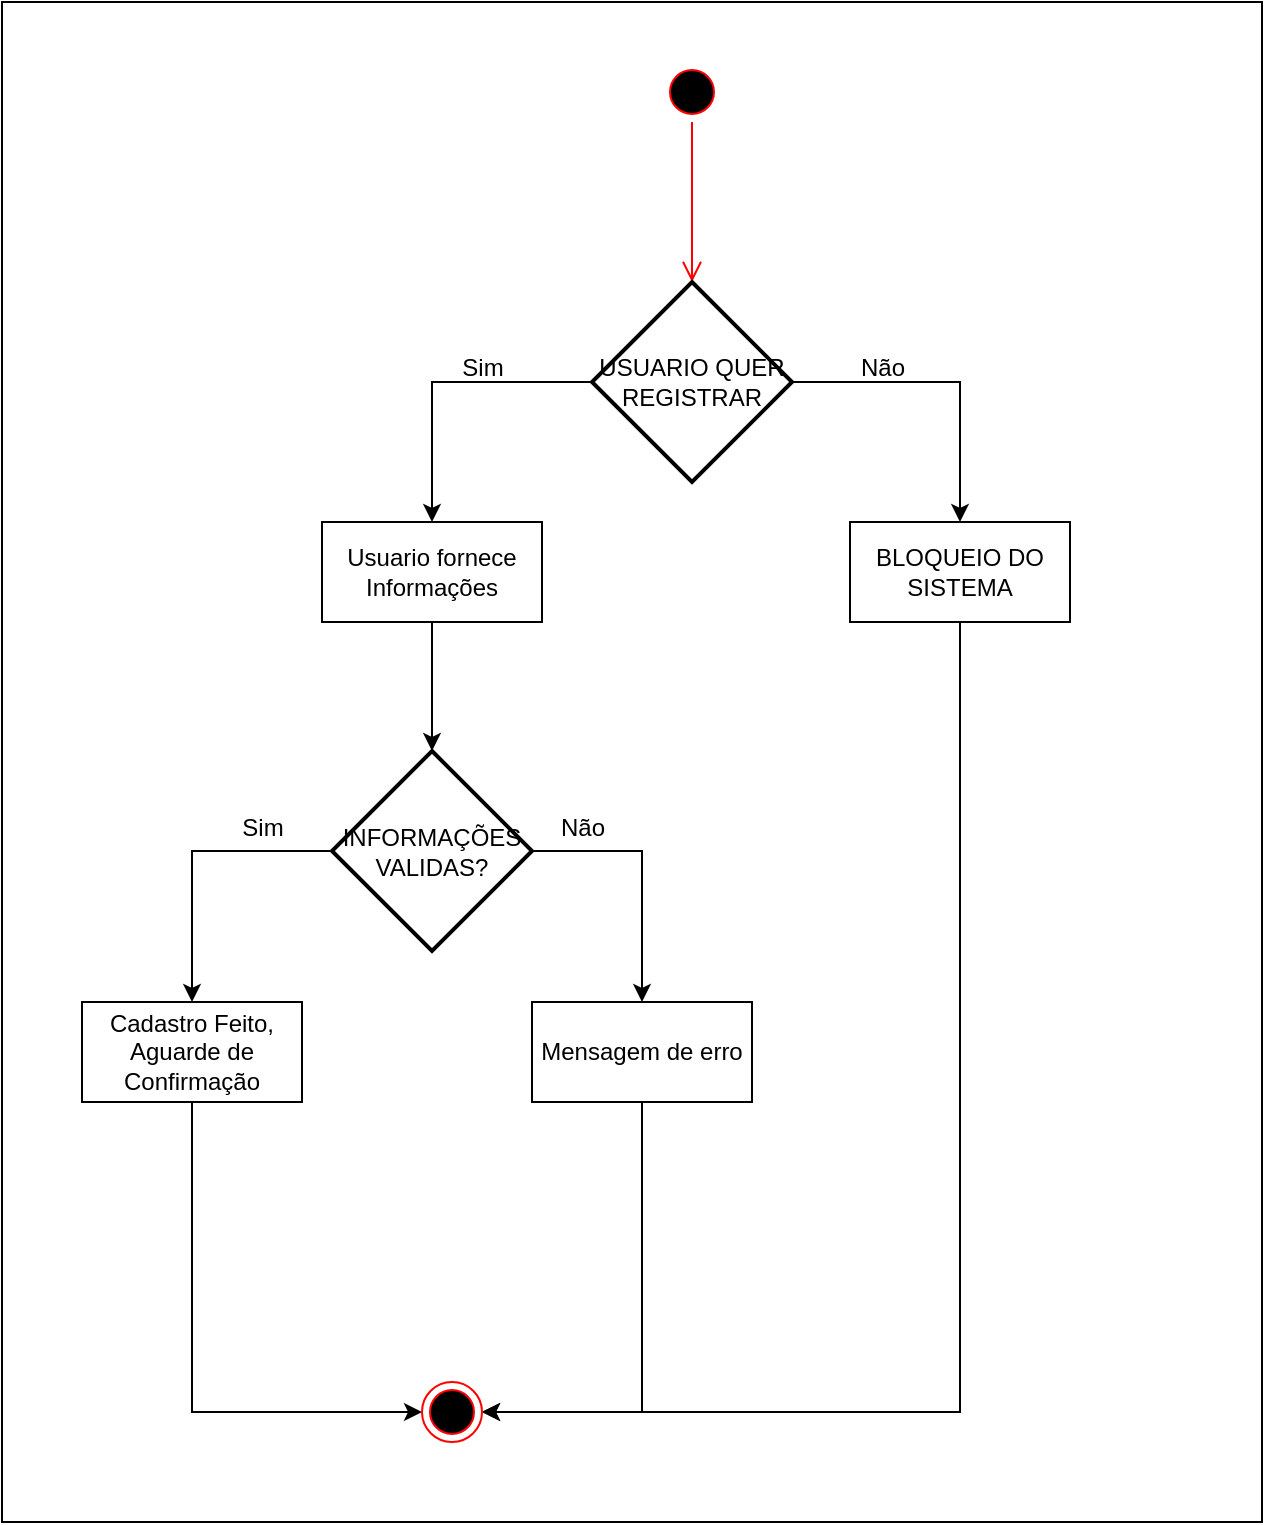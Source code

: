 <mxfile version="24.7.7">
  <diagram name="Página-1" id="_eFtoGg1Sw4uJ81yzZ4d">
    <mxGraphModel dx="1900" dy="608" grid="1" gridSize="10" guides="1" tooltips="1" connect="1" arrows="1" fold="1" page="1" pageScale="1" pageWidth="827" pageHeight="1169" math="0" shadow="0">
      <root>
        <mxCell id="0" />
        <mxCell id="1" parent="0" />
        <mxCell id="PDH9jdPEW_UjpKn51FQ6-25" value="&lt;div&gt;&lt;br&gt;&lt;/div&gt;&lt;div&gt;&lt;br&gt;&lt;/div&gt;" style="html=1;whiteSpace=wrap;" parent="1" vertex="1">
          <mxGeometry x="-120" y="160" width="630" height="760" as="geometry" />
        </mxCell>
        <mxCell id="PDH9jdPEW_UjpKn51FQ6-1" value="" style="ellipse;html=1;shape=startState;fillColor=#000000;strokeColor=#ff0000;" parent="1" vertex="1">
          <mxGeometry x="210" y="190" width="30" height="30" as="geometry" />
        </mxCell>
        <mxCell id="PDH9jdPEW_UjpKn51FQ6-2" value="" style="edgeStyle=orthogonalEdgeStyle;html=1;verticalAlign=bottom;endArrow=open;endSize=8;strokeColor=#ff0000;rounded=0;" parent="1" source="PDH9jdPEW_UjpKn51FQ6-1" edge="1">
          <mxGeometry relative="1" as="geometry">
            <mxPoint x="225" y="300" as="targetPoint" />
          </mxGeometry>
        </mxCell>
        <mxCell id="PDH9jdPEW_UjpKn51FQ6-7" style="edgeStyle=orthogonalEdgeStyle;rounded=0;orthogonalLoop=1;jettySize=auto;html=1;exitX=1;exitY=0.5;exitDx=0;exitDy=0;exitPerimeter=0;entryX=0.5;entryY=0;entryDx=0;entryDy=0;" parent="1" source="PDH9jdPEW_UjpKn51FQ6-4" target="PDH9jdPEW_UjpKn51FQ6-6" edge="1">
          <mxGeometry relative="1" as="geometry" />
        </mxCell>
        <mxCell id="PDH9jdPEW_UjpKn51FQ6-8" style="edgeStyle=orthogonalEdgeStyle;rounded=0;orthogonalLoop=1;jettySize=auto;html=1;exitX=0;exitY=0.5;exitDx=0;exitDy=0;exitPerimeter=0;entryX=0.5;entryY=0;entryDx=0;entryDy=0;" parent="1" source="PDH9jdPEW_UjpKn51FQ6-4" target="PDH9jdPEW_UjpKn51FQ6-5" edge="1">
          <mxGeometry relative="1" as="geometry" />
        </mxCell>
        <mxCell id="PDH9jdPEW_UjpKn51FQ6-4" value="USUARIO QUER REGISTRAR" style="strokeWidth=2;html=1;shape=mxgraph.flowchart.decision;whiteSpace=wrap;" parent="1" vertex="1">
          <mxGeometry x="175" y="300" width="100" height="100" as="geometry" />
        </mxCell>
        <mxCell id="PDH9jdPEW_UjpKn51FQ6-5" value="&lt;div&gt;Usuario fornece Informações&lt;/div&gt;" style="html=1;whiteSpace=wrap;" parent="1" vertex="1">
          <mxGeometry x="40" y="420" width="110" height="50" as="geometry" />
        </mxCell>
        <mxCell id="PDH9jdPEW_UjpKn51FQ6-24" style="edgeStyle=orthogonalEdgeStyle;rounded=0;orthogonalLoop=1;jettySize=auto;html=1;exitX=0.5;exitY=1;exitDx=0;exitDy=0;entryX=1;entryY=0.5;entryDx=0;entryDy=0;" parent="1" source="PDH9jdPEW_UjpKn51FQ6-6" target="PDH9jdPEW_UjpKn51FQ6-19" edge="1">
          <mxGeometry relative="1" as="geometry" />
        </mxCell>
        <mxCell id="PDH9jdPEW_UjpKn51FQ6-6" value="BLOQUEIO DO SISTEMA" style="html=1;whiteSpace=wrap;" parent="1" vertex="1">
          <mxGeometry x="304" y="420" width="110" height="50" as="geometry" />
        </mxCell>
        <mxCell id="PDH9jdPEW_UjpKn51FQ6-9" value="Sim" style="text;html=1;align=center;verticalAlign=middle;resizable=0;points=[];autosize=1;strokeColor=none;fillColor=none;" parent="1" vertex="1">
          <mxGeometry x="95" y="328" width="50" height="30" as="geometry" />
        </mxCell>
        <mxCell id="PDH9jdPEW_UjpKn51FQ6-10" value="Não" style="text;html=1;align=center;verticalAlign=middle;resizable=0;points=[];autosize=1;strokeColor=none;fillColor=none;" parent="1" vertex="1">
          <mxGeometry x="295" y="328" width="50" height="30" as="geometry" />
        </mxCell>
        <mxCell id="PDH9jdPEW_UjpKn51FQ6-15" style="edgeStyle=orthogonalEdgeStyle;rounded=0;orthogonalLoop=1;jettySize=auto;html=1;exitX=1;exitY=0.5;exitDx=0;exitDy=0;exitPerimeter=0;entryX=0.5;entryY=0;entryDx=0;entryDy=0;" parent="1" source="PDH9jdPEW_UjpKn51FQ6-11" target="PDH9jdPEW_UjpKn51FQ6-14" edge="1">
          <mxGeometry relative="1" as="geometry" />
        </mxCell>
        <mxCell id="PDH9jdPEW_UjpKn51FQ6-16" style="edgeStyle=orthogonalEdgeStyle;rounded=0;orthogonalLoop=1;jettySize=auto;html=1;exitX=0;exitY=0.5;exitDx=0;exitDy=0;exitPerimeter=0;entryX=0.5;entryY=0;entryDx=0;entryDy=0;" parent="1" source="PDH9jdPEW_UjpKn51FQ6-11" target="PDH9jdPEW_UjpKn51FQ6-13" edge="1">
          <mxGeometry relative="1" as="geometry" />
        </mxCell>
        <mxCell id="PDH9jdPEW_UjpKn51FQ6-11" value="INFORMAÇÕES VALIDAS?" style="strokeWidth=2;html=1;shape=mxgraph.flowchart.decision;whiteSpace=wrap;" parent="1" vertex="1">
          <mxGeometry x="45" y="534.5" width="100" height="100" as="geometry" />
        </mxCell>
        <mxCell id="PDH9jdPEW_UjpKn51FQ6-12" style="edgeStyle=orthogonalEdgeStyle;rounded=0;orthogonalLoop=1;jettySize=auto;html=1;exitX=0.5;exitY=1;exitDx=0;exitDy=0;entryX=0.5;entryY=0;entryDx=0;entryDy=0;entryPerimeter=0;" parent="1" source="PDH9jdPEW_UjpKn51FQ6-5" target="PDH9jdPEW_UjpKn51FQ6-11" edge="1">
          <mxGeometry relative="1" as="geometry" />
        </mxCell>
        <mxCell id="PDH9jdPEW_UjpKn51FQ6-22" style="edgeStyle=orthogonalEdgeStyle;rounded=0;orthogonalLoop=1;jettySize=auto;html=1;exitX=0.5;exitY=1;exitDx=0;exitDy=0;entryX=0;entryY=0.5;entryDx=0;entryDy=0;" parent="1" source="PDH9jdPEW_UjpKn51FQ6-13" target="PDH9jdPEW_UjpKn51FQ6-19" edge="1">
          <mxGeometry relative="1" as="geometry" />
        </mxCell>
        <mxCell id="PDH9jdPEW_UjpKn51FQ6-13" value="Cadastro Feito, Aguarde de Confirmação" style="html=1;whiteSpace=wrap;" parent="1" vertex="1">
          <mxGeometry x="-80" y="660" width="110" height="50" as="geometry" />
        </mxCell>
        <mxCell id="PDH9jdPEW_UjpKn51FQ6-23" style="edgeStyle=orthogonalEdgeStyle;rounded=0;orthogonalLoop=1;jettySize=auto;html=1;exitX=0.5;exitY=1;exitDx=0;exitDy=0;entryX=1;entryY=0.5;entryDx=0;entryDy=0;" parent="1" source="PDH9jdPEW_UjpKn51FQ6-14" target="PDH9jdPEW_UjpKn51FQ6-19" edge="1">
          <mxGeometry relative="1" as="geometry" />
        </mxCell>
        <mxCell id="PDH9jdPEW_UjpKn51FQ6-14" value="Mensagem de erro" style="html=1;whiteSpace=wrap;" parent="1" vertex="1">
          <mxGeometry x="145" y="660" width="110" height="50" as="geometry" />
        </mxCell>
        <mxCell id="PDH9jdPEW_UjpKn51FQ6-17" value="Sim" style="text;html=1;align=center;verticalAlign=middle;resizable=0;points=[];autosize=1;strokeColor=none;fillColor=none;" parent="1" vertex="1">
          <mxGeometry x="-15" y="558" width="50" height="30" as="geometry" />
        </mxCell>
        <mxCell id="PDH9jdPEW_UjpKn51FQ6-18" value="Não" style="text;html=1;align=center;verticalAlign=middle;resizable=0;points=[];autosize=1;strokeColor=none;fillColor=none;" parent="1" vertex="1">
          <mxGeometry x="145" y="558" width="50" height="30" as="geometry" />
        </mxCell>
        <mxCell id="PDH9jdPEW_UjpKn51FQ6-19" value="" style="ellipse;html=1;shape=endState;fillColor=#000000;strokeColor=#ff0000;" parent="1" vertex="1">
          <mxGeometry x="90" y="850" width="30" height="30" as="geometry" />
        </mxCell>
      </root>
    </mxGraphModel>
  </diagram>
</mxfile>
